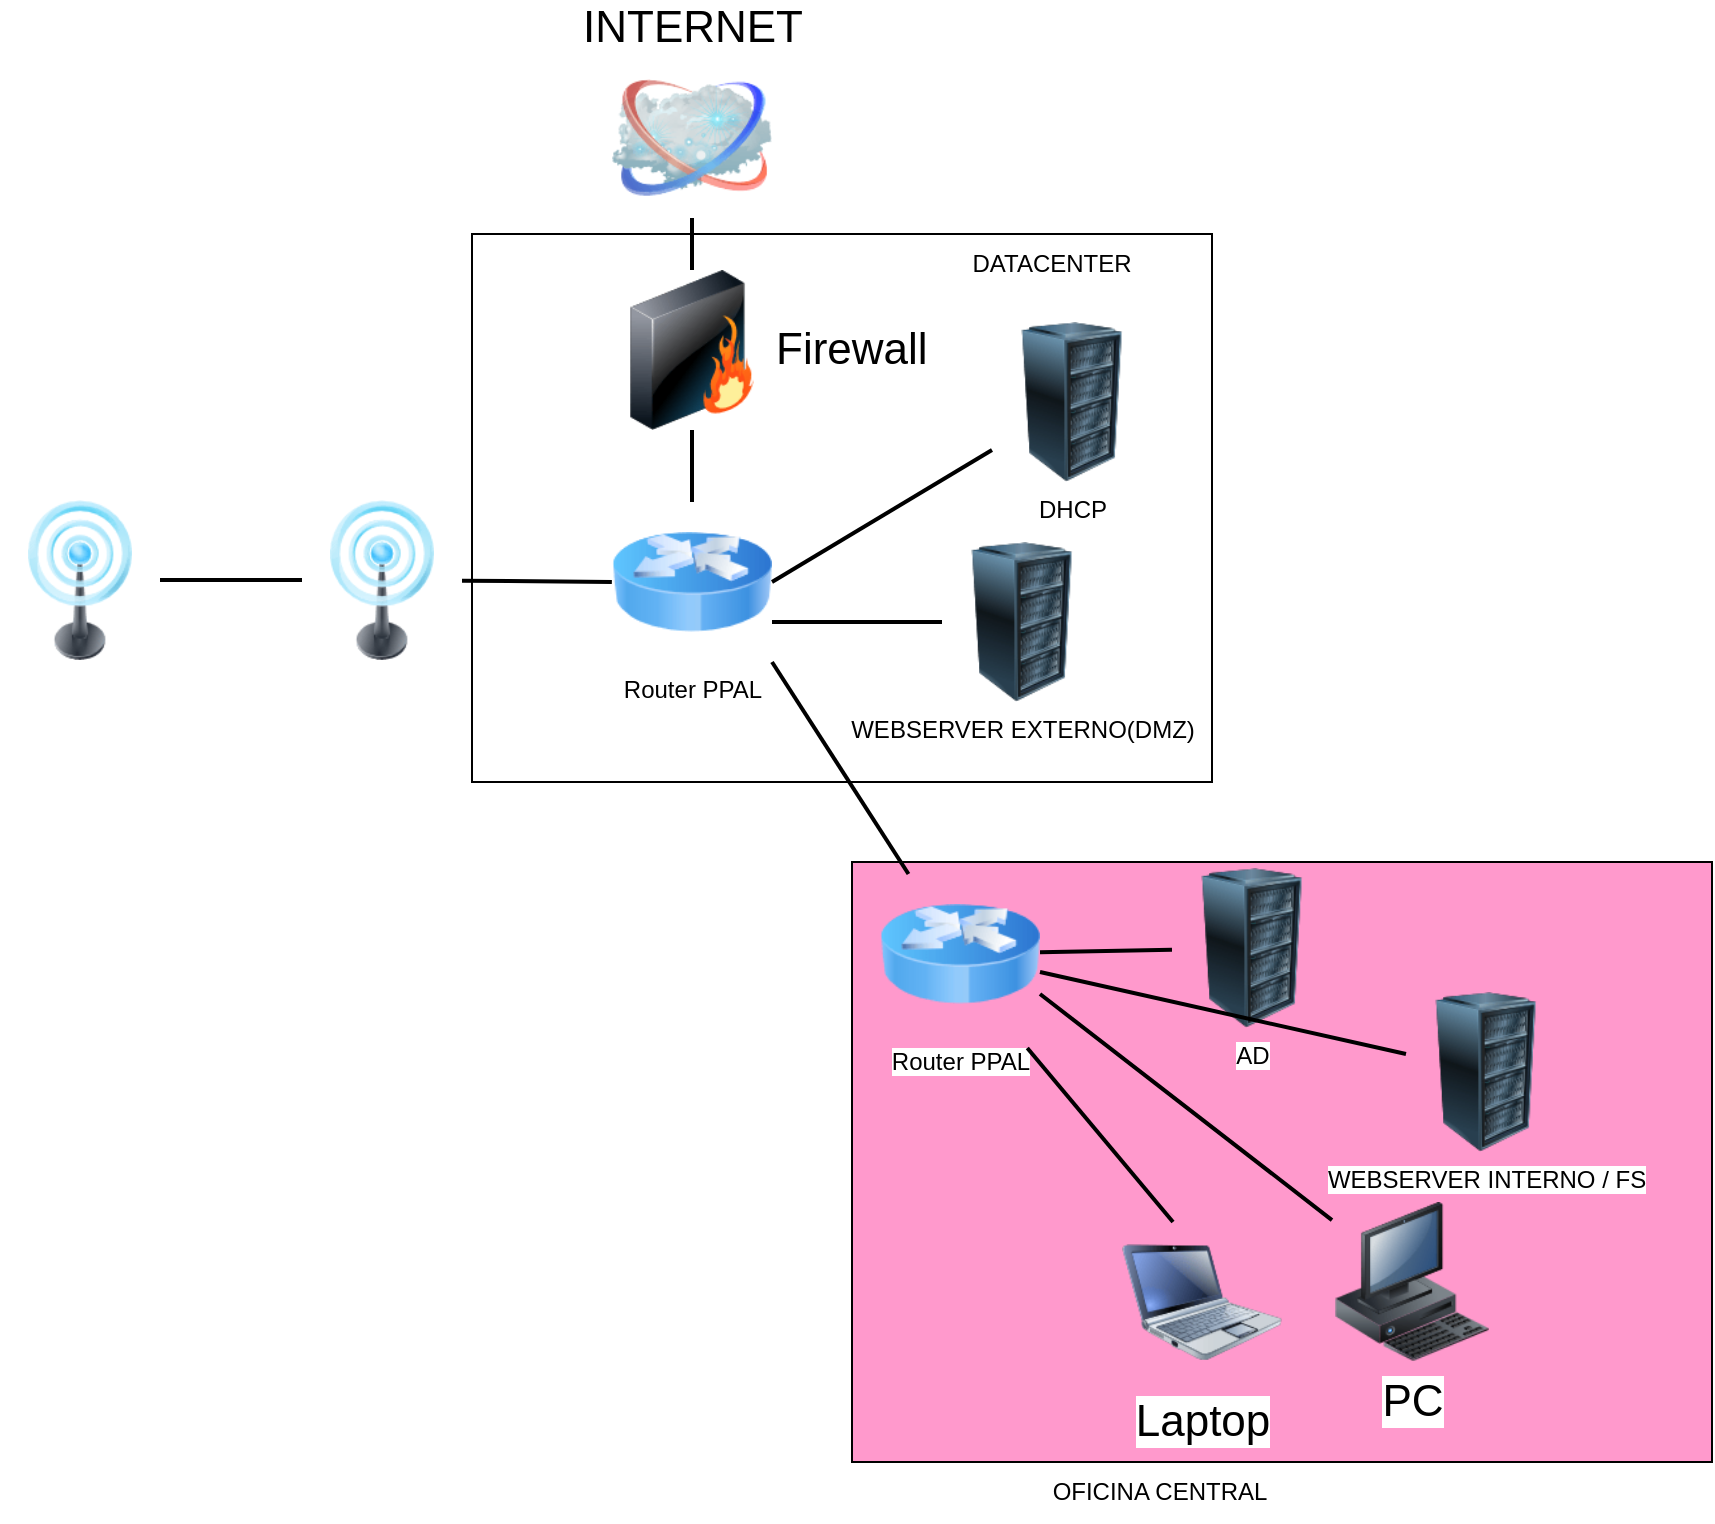 <mxfile version="24.3.1" type="github">
  <diagram name="Page-1" id="55a83fd1-7818-8e21-69c5-c3457e3827bb">
    <mxGraphModel dx="1674" dy="778" grid="1" gridSize="10" guides="1" tooltips="1" connect="1" arrows="1" fold="1" page="1" pageScale="1" pageWidth="1100" pageHeight="850" background="none" math="0" shadow="0">
      <root>
        <mxCell id="0" />
        <mxCell id="1" parent="0" />
        <mxCell id="qYUeNGNezS3mZ1fiowpl-6" value="" style="whiteSpace=wrap;html=1;" vertex="1" parent="1">
          <mxGeometry x="400" y="156" width="370" height="274" as="geometry" />
        </mxCell>
        <mxCell id="qYUeNGNezS3mZ1fiowpl-12" value="" style="whiteSpace=wrap;html=1;fillColor=#FF99CC;" vertex="1" parent="1">
          <mxGeometry x="590" y="470" width="430" height="300" as="geometry" />
        </mxCell>
        <mxCell id="69ecfefc5c41e42c-18" style="edgeStyle=none;rounded=0;html=1;labelBackgroundColor=none;endArrow=none;strokeWidth=2;fontFamily=Verdana;fontSize=22" parent="1" source="qYUeNGNezS3mZ1fiowpl-4" target="69ecfefc5c41e42c-3" edge="1">
          <mxGeometry relative="1" as="geometry">
            <mxPoint x="510" y="410" as="sourcePoint" />
          </mxGeometry>
        </mxCell>
        <mxCell id="69ecfefc5c41e42c-2" value="INTERNET" style="image;html=1;labelBackgroundColor=#ffffff;image=img/lib/clip_art/networking/Cloud_128x128.png;rounded=1;shadow=0;comic=0;strokeWidth=2;fontSize=22;labelPosition=center;verticalLabelPosition=top;align=center;verticalAlign=bottom;" parent="1" vertex="1">
          <mxGeometry x="470" y="68" width="80" height="80" as="geometry" />
        </mxCell>
        <mxCell id="69ecfefc5c41e42c-19" style="edgeStyle=none;rounded=0;html=1;labelBackgroundColor=none;endArrow=none;strokeWidth=2;fontFamily=Verdana;fontSize=22" parent="1" source="69ecfefc5c41e42c-3" target="69ecfefc5c41e42c-2" edge="1">
          <mxGeometry relative="1" as="geometry" />
        </mxCell>
        <mxCell id="69ecfefc5c41e42c-3" value="Firewall" style="image;html=1;labelBackgroundColor=#ffffff;image=img/lib/clip_art/networking/Firewall_128x128.png;rounded=1;shadow=0;comic=0;strokeWidth=2;fontSize=22;labelPosition=right;verticalLabelPosition=middle;align=left;verticalAlign=middle;" parent="1" vertex="1">
          <mxGeometry x="470" y="174" width="80" height="80" as="geometry" />
        </mxCell>
        <mxCell id="69ecfefc5c41e42c-7" value="PC" style="image;html=1;labelBackgroundColor=#ffffff;image=img/lib/clip_art/computers/Workstation_128x128.png;rounded=1;shadow=0;comic=0;strokeWidth=2;fontSize=22" parent="1" vertex="1">
          <mxGeometry x="830" y="640" width="80" height="80" as="geometry" />
        </mxCell>
        <mxCell id="69ecfefc5c41e42c-10" value="Laptop" style="image;html=1;labelBackgroundColor=#ffffff;image=img/lib/clip_art/computers/Netbook_128x128.png;rounded=1;shadow=0;comic=0;strokeWidth=2;fontSize=22" parent="1" vertex="1">
          <mxGeometry x="725" y="650" width="80" height="80" as="geometry" />
        </mxCell>
        <mxCell id="qYUeNGNezS3mZ1fiowpl-4" value="Router PPAL" style="image;html=1;image=img/lib/clip_art/networking/Router_Icon_128x128.png" vertex="1" parent="1">
          <mxGeometry x="470" y="290" width="80" height="80" as="geometry" />
        </mxCell>
        <mxCell id="qYUeNGNezS3mZ1fiowpl-8" value="DHCP" style="image;html=1;image=img/lib/clip_art/computers/Server_Rack_128x128.png" vertex="1" parent="1">
          <mxGeometry x="660" y="200" width="80" height="80" as="geometry" />
        </mxCell>
        <mxCell id="qYUeNGNezS3mZ1fiowpl-9" style="edgeStyle=none;rounded=0;html=1;labelBackgroundColor=none;endArrow=none;strokeWidth=2;fontFamily=Verdana;fontSize=22;exitX=1;exitY=0.5;exitDx=0;exitDy=0;" edge="1" parent="1" source="qYUeNGNezS3mZ1fiowpl-4" target="qYUeNGNezS3mZ1fiowpl-8">
          <mxGeometry relative="1" as="geometry">
            <mxPoint x="520" y="290" as="sourcePoint" />
            <mxPoint x="520" y="220" as="targetPoint" />
          </mxGeometry>
        </mxCell>
        <mxCell id="qYUeNGNezS3mZ1fiowpl-10" value="AD" style="image;html=1;image=img/lib/clip_art/computers/Server_Rack_128x128.png" vertex="1" parent="1">
          <mxGeometry x="750" y="473" width="80" height="80" as="geometry" />
        </mxCell>
        <mxCell id="qYUeNGNezS3mZ1fiowpl-13" style="edgeStyle=none;rounded=0;html=1;labelBackgroundColor=none;endArrow=none;strokeWidth=2;fontFamily=Verdana;fontSize=22;entryX=1;entryY=1;entryDx=0;entryDy=0;" edge="1" parent="1" source="qYUeNGNezS3mZ1fiowpl-17" target="qYUeNGNezS3mZ1fiowpl-4">
          <mxGeometry relative="1" as="geometry">
            <mxPoint x="643.333" y="500" as="sourcePoint" />
            <mxPoint x="520" y="382" as="targetPoint" />
          </mxGeometry>
        </mxCell>
        <mxCell id="qYUeNGNezS3mZ1fiowpl-17" value="Router PPAL" style="image;html=1;image=img/lib/clip_art/networking/Router_Icon_128x128.png" vertex="1" parent="1">
          <mxGeometry x="604" y="476" width="80" height="80" as="geometry" />
        </mxCell>
        <mxCell id="qYUeNGNezS3mZ1fiowpl-18" style="edgeStyle=none;rounded=0;html=1;labelBackgroundColor=none;endArrow=none;strokeWidth=2;fontFamily=Verdana;fontSize=22;" edge="1" parent="1" source="qYUeNGNezS3mZ1fiowpl-10" target="qYUeNGNezS3mZ1fiowpl-17">
          <mxGeometry relative="1" as="geometry">
            <mxPoint x="491" y="561" as="sourcePoint" />
            <mxPoint x="420" y="440" as="targetPoint" />
          </mxGeometry>
        </mxCell>
        <mxCell id="qYUeNGNezS3mZ1fiowpl-19" style="edgeStyle=none;rounded=0;html=1;labelBackgroundColor=none;endArrow=none;strokeWidth=2;fontFamily=Verdana;fontSize=22;entryX=1;entryY=0.75;entryDx=0;entryDy=0;" edge="1" parent="1" source="69ecfefc5c41e42c-7" target="qYUeNGNezS3mZ1fiowpl-17">
          <mxGeometry relative="1" as="geometry">
            <mxPoint x="836" y="651" as="sourcePoint" />
            <mxPoint x="770" y="650" as="targetPoint" />
          </mxGeometry>
        </mxCell>
        <mxCell id="qYUeNGNezS3mZ1fiowpl-20" style="edgeStyle=none;rounded=0;html=1;labelBackgroundColor=none;endArrow=none;strokeWidth=2;fontFamily=Verdana;fontSize=22;entryX=0.208;entryY=0.31;entryDx=0;entryDy=0;entryPerimeter=0;" edge="1" parent="1">
          <mxGeometry relative="1" as="geometry">
            <mxPoint x="750.501" y="650" as="sourcePoint" />
            <mxPoint x="677.64" y="563" as="targetPoint" />
          </mxGeometry>
        </mxCell>
        <mxCell id="qYUeNGNezS3mZ1fiowpl-21" value="OFICINA CENTRAL" style="text;strokeColor=none;align=center;fillColor=none;html=1;verticalAlign=middle;whiteSpace=wrap;rounded=0;" vertex="1" parent="1">
          <mxGeometry x="684" y="770" width="120" height="30" as="geometry" />
        </mxCell>
        <mxCell id="qYUeNGNezS3mZ1fiowpl-22" value="DATACENTER" style="text;strokeColor=none;align=center;fillColor=none;html=1;verticalAlign=middle;whiteSpace=wrap;rounded=0;" vertex="1" parent="1">
          <mxGeometry x="630" y="156" width="120" height="30" as="geometry" />
        </mxCell>
        <mxCell id="qYUeNGNezS3mZ1fiowpl-25" value="WEBSERVER INTERNO / FS" style="image;html=1;image=img/lib/clip_art/computers/Server_Rack_128x128.png" vertex="1" parent="1">
          <mxGeometry x="867" y="535" width="80" height="80" as="geometry" />
        </mxCell>
        <mxCell id="qYUeNGNezS3mZ1fiowpl-26" style="edgeStyle=none;rounded=0;html=1;labelBackgroundColor=none;endArrow=none;strokeWidth=2;fontFamily=Verdana;fontSize=22;" edge="1" parent="1" source="qYUeNGNezS3mZ1fiowpl-25" target="qYUeNGNezS3mZ1fiowpl-17">
          <mxGeometry relative="1" as="geometry">
            <mxPoint x="760" y="533" as="sourcePoint" />
            <mxPoint x="694" y="532" as="targetPoint" />
          </mxGeometry>
        </mxCell>
        <mxCell id="qYUeNGNezS3mZ1fiowpl-27" value="WEBSERVER EXTERNO(DMZ)" style="image;html=1;image=img/lib/clip_art/computers/Server_Rack_128x128.png" vertex="1" parent="1">
          <mxGeometry x="635" y="310" width="80" height="80" as="geometry" />
        </mxCell>
        <mxCell id="qYUeNGNezS3mZ1fiowpl-28" style="edgeStyle=none;rounded=0;html=1;labelBackgroundColor=none;endArrow=none;strokeWidth=2;fontFamily=Verdana;fontSize=22;exitX=1;exitY=0.75;exitDx=0;exitDy=0;" edge="1" parent="1" source="qYUeNGNezS3mZ1fiowpl-4" target="qYUeNGNezS3mZ1fiowpl-27">
          <mxGeometry relative="1" as="geometry">
            <mxPoint x="560" y="340" as="sourcePoint" />
            <mxPoint x="670" y="274" as="targetPoint" />
          </mxGeometry>
        </mxCell>
        <mxCell id="qYUeNGNezS3mZ1fiowpl-29" value="" style="image;html=1;image=img/lib/clip_art/telecommunication/Signal_tower_on_128x128.png" vertex="1" parent="1">
          <mxGeometry x="315" y="289" width="80" height="80" as="geometry" />
        </mxCell>
        <mxCell id="qYUeNGNezS3mZ1fiowpl-30" style="edgeStyle=none;rounded=0;html=1;labelBackgroundColor=none;endArrow=none;strokeWidth=2;fontFamily=Verdana;fontSize=22;exitX=0.189;exitY=0.635;exitDx=0;exitDy=0;exitPerimeter=0;" edge="1" parent="1" source="qYUeNGNezS3mZ1fiowpl-6" target="qYUeNGNezS3mZ1fiowpl-29">
          <mxGeometry relative="1" as="geometry">
            <mxPoint x="462" y="301" as="sourcePoint" />
            <mxPoint x="462" y="265" as="targetPoint" />
          </mxGeometry>
        </mxCell>
        <mxCell id="qYUeNGNezS3mZ1fiowpl-31" value="" style="image;html=1;image=img/lib/clip_art/telecommunication/Signal_tower_on_128x128.png" vertex="1" parent="1">
          <mxGeometry x="164" y="289" width="80" height="80" as="geometry" />
        </mxCell>
        <mxCell id="qYUeNGNezS3mZ1fiowpl-32" style="edgeStyle=none;rounded=0;html=1;labelBackgroundColor=none;endArrow=none;strokeWidth=2;fontFamily=Verdana;fontSize=22;exitX=0;exitY=0.5;exitDx=0;exitDy=0;entryX=1;entryY=0.5;entryDx=0;entryDy=0;" edge="1" parent="1" source="qYUeNGNezS3mZ1fiowpl-29" target="qYUeNGNezS3mZ1fiowpl-31">
          <mxGeometry relative="1" as="geometry">
            <mxPoint x="314" y="341" as="sourcePoint" />
            <mxPoint x="239" y="340" as="targetPoint" />
          </mxGeometry>
        </mxCell>
      </root>
    </mxGraphModel>
  </diagram>
</mxfile>
